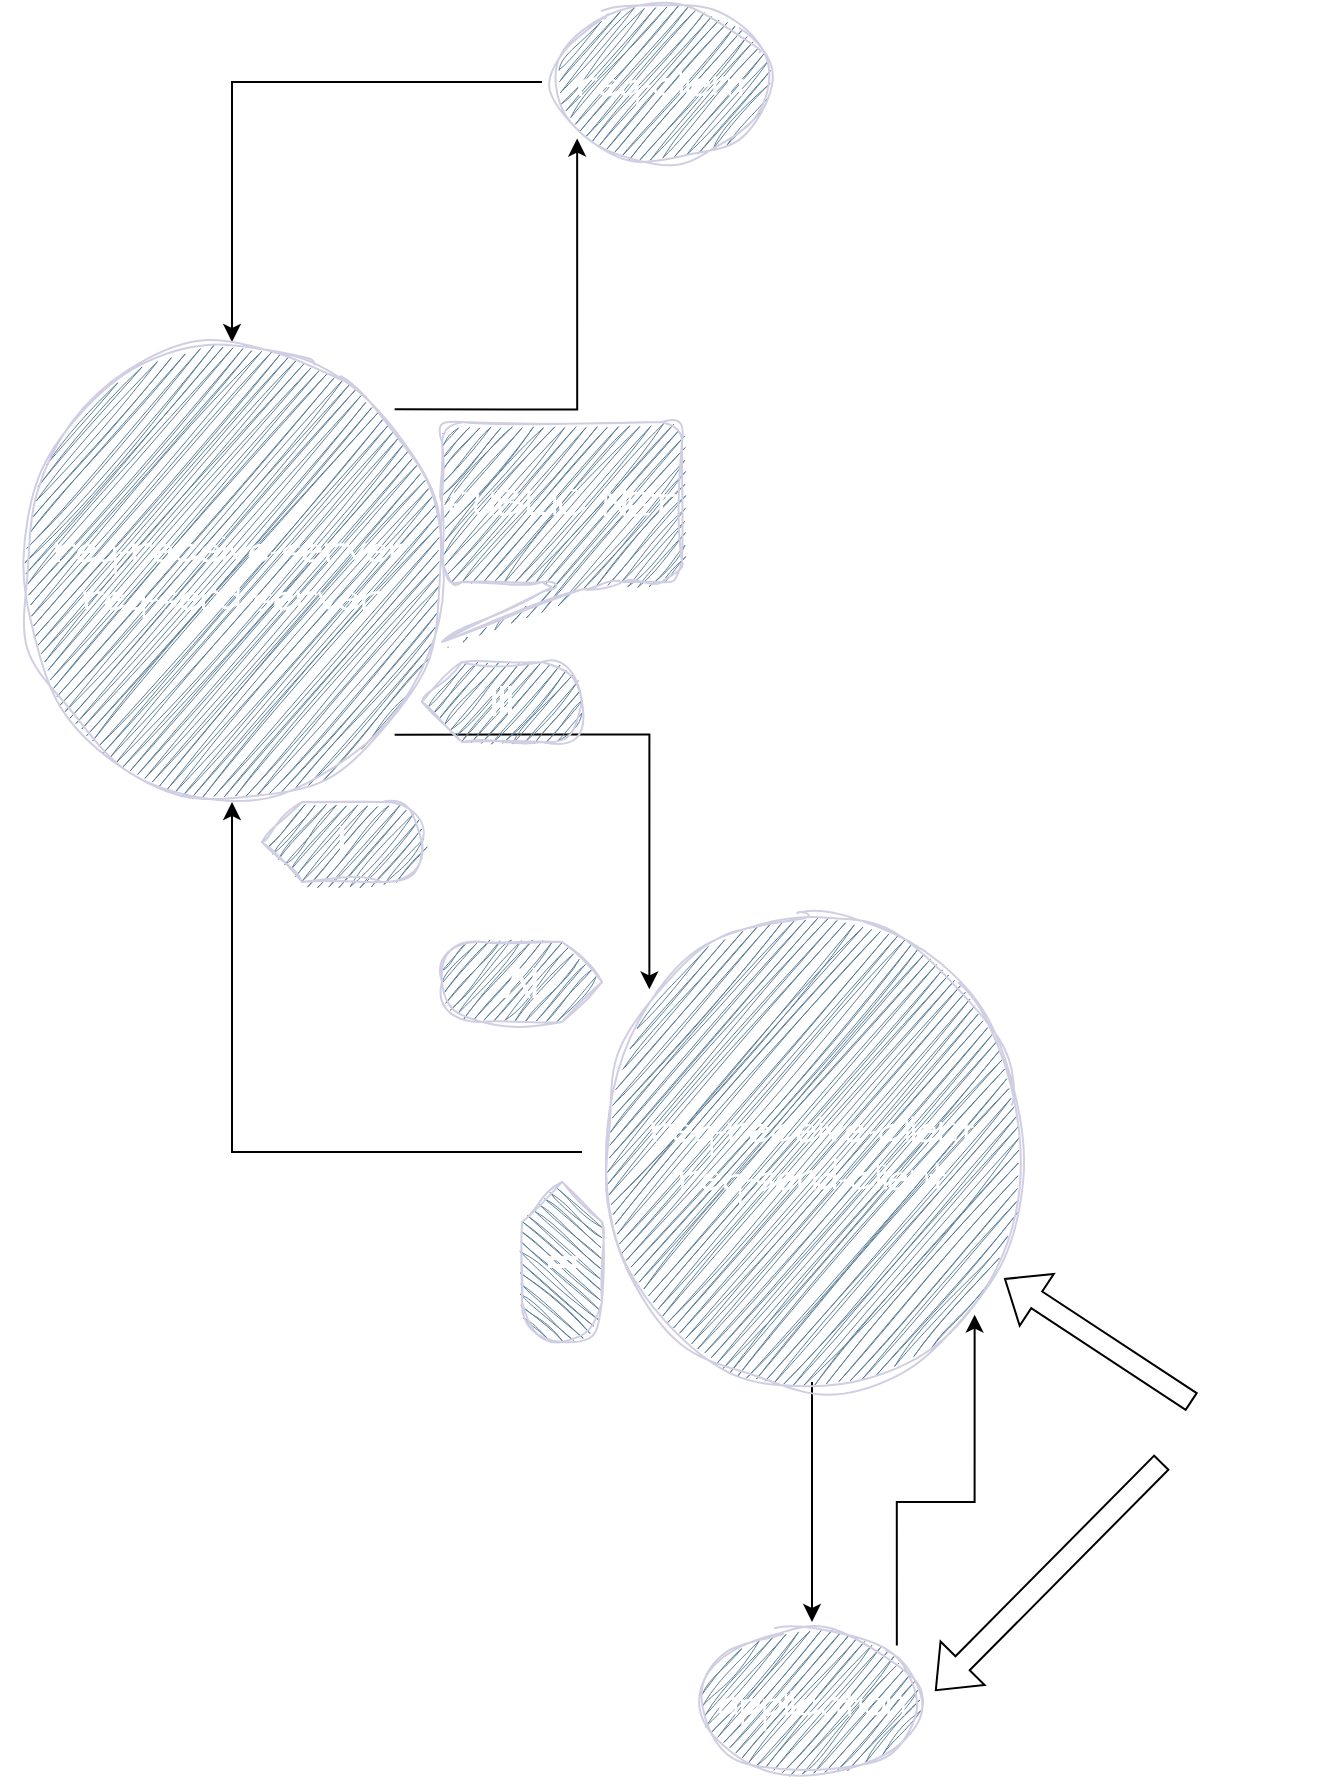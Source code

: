 <mxfile version="20.5.3" type="embed"><diagram id="23iRSUPoRavnBvh4doch" name="Page-1"><mxGraphModel dx="1378" dy="895" grid="1" gridSize="10" guides="1" tooltips="1" connect="1" arrows="1" fold="1" page="1" pageScale="1" pageWidth="827" pageHeight="1169" math="0" shadow="0"><root><mxCell id="0"/><mxCell id="1" parent="0"/><mxCell id="17" style="edgeStyle=orthogonalEdgeStyle;rounded=0;orthogonalLoop=1;jettySize=auto;html=1;entryX=0.5;entryY=0;entryDx=0;entryDy=0;fontFamily=Architects Daughter;fontSource=https%3A%2F%2Ffonts.googleapis.com%2Fcss%3Ffamily%3DArchitects%2BDaughter;fontSize=20;fontColor=#FFFFFF;startSize=0;" parent="1" source="15" target="16" edge="1"><mxGeometry relative="1" as="geometry"/></mxCell><mxCell id="15" value="&lt;font color=&quot;#ffffff&quot;&gt;req-client&lt;/font&gt;" style="ellipse;whiteSpace=wrap;html=1;rounded=1;sketch=1;hachureGap=4;jiggle=2;strokeColor=#D0CEE2;fontFamily=Architects Daughter;fontSource=https%3A%2F%2Ffonts.googleapis.com%2Fcss%3Ffamily%3DArchitects%2BDaughter;fontSize=20;fontColor=#1A1A1A;startSize=0;fillColor=#5D7F99;" parent="1" vertex="1"><mxGeometry x="320" y="20" width="120" height="80" as="geometry"/></mxCell><mxCell id="18" style="edgeStyle=orthogonalEdgeStyle;rounded=0;orthogonalLoop=1;jettySize=auto;html=1;exitX=1;exitY=0;exitDx=0;exitDy=0;entryX=0;entryY=1;entryDx=0;entryDy=0;fontFamily=Architects Daughter;fontSource=https%3A%2F%2Ffonts.googleapis.com%2Fcss%3Ffamily%3DArchitects%2BDaughter;fontSize=20;fontColor=#FFFFFF;startSize=0;" parent="1" source="16" target="15" edge="1"><mxGeometry relative="1" as="geometry"/></mxCell><mxCell id="23" style="edgeStyle=orthogonalEdgeStyle;rounded=0;orthogonalLoop=1;jettySize=auto;html=1;exitX=1;exitY=1;exitDx=0;exitDy=0;entryX=0;entryY=0;entryDx=0;entryDy=0;fontFamily=Architects Daughter;fontSource=https%3A%2F%2Ffonts.googleapis.com%2Fcss%3Ffamily%3DArchitects%2BDaughter;fontSize=20;fontColor=#FFFFFF;startSize=0;" parent="1" source="16" target="21" edge="1"><mxGeometry relative="1" as="geometry"/></mxCell><mxCell id="16" value="req-receive-server&lt;br&gt;req-send-server" style="ellipse;whiteSpace=wrap;html=1;aspect=fixed;rounded=1;sketch=1;hachureGap=4;jiggle=2;strokeColor=#D0CEE2;fontFamily=Architects Daughter;fontSource=https%3A%2F%2Ffonts.googleapis.com%2Fcss%3Ffamily%3DArchitects%2BDaughter;fontSize=20;fontColor=#FFFFFF;startSize=0;fillColor=#5D7F99;" parent="1" vertex="1"><mxGeometry x="50" y="190" width="230" height="230" as="geometry"/></mxCell><mxCell id="19" value="PUBLIC NET" style="shape=callout;whiteSpace=wrap;html=1;perimeter=calloutPerimeter;rounded=1;sketch=1;hachureGap=4;jiggle=2;strokeColor=#D0CEE2;fontFamily=Architects Daughter;fontSource=https%3A%2F%2Ffonts.googleapis.com%2Fcss%3Ffamily%3DArchitects%2BDaughter;fontSize=20;fontColor=#FFFFFF;startSize=0;fillColor=#5D7F99;position2=0;" parent="1" vertex="1"><mxGeometry x="270" y="230" width="120" height="110" as="geometry"/></mxCell><mxCell id="22" style="edgeStyle=orthogonalEdgeStyle;rounded=0;orthogonalLoop=1;jettySize=auto;html=1;fontFamily=Architects Daughter;fontSource=https%3A%2F%2Ffonts.googleapis.com%2Fcss%3Ffamily%3DArchitects%2BDaughter;fontSize=20;fontColor=#FFFFFF;startSize=0;" parent="1" source="21" target="16" edge="1"><mxGeometry relative="1" as="geometry"/></mxCell><mxCell id="28" style="edgeStyle=orthogonalEdgeStyle;rounded=0;orthogonalLoop=1;jettySize=auto;html=1;exitX=0.5;exitY=1;exitDx=0;exitDy=0;fontFamily=Architects Daughter;fontSource=https%3A%2F%2Ffonts.googleapis.com%2Fcss%3Ffamily%3DArchitects%2BDaughter;fontSize=20;fontColor=#FFFFFF;startSize=0;" parent="1" source="21" target="25" edge="1"><mxGeometry relative="1" as="geometry"/></mxCell><mxCell id="21" value="req-receive-client&lt;br&gt;req-send-client" style="ellipse;whiteSpace=wrap;html=1;aspect=fixed;rounded=1;sketch=1;hachureGap=4;jiggle=2;strokeColor=#D0CEE2;fontFamily=Architects Daughter;fontSource=https%3A%2F%2Ffonts.googleapis.com%2Fcss%3Ffamily%3DArchitects%2BDaughter;fontSize=20;fontColor=#FFFFFF;startSize=0;fillColor=#5D7F99;" parent="1" vertex="1"><mxGeometry x="340" y="480" width="230" height="230" as="geometry"/></mxCell><mxCell id="29" style="edgeStyle=orthogonalEdgeStyle;rounded=0;orthogonalLoop=1;jettySize=auto;html=1;exitX=1;exitY=0;exitDx=0;exitDy=0;entryX=1;entryY=1;entryDx=0;entryDy=0;fontFamily=Architects Daughter;fontSource=https%3A%2F%2Ffonts.googleapis.com%2Fcss%3Ffamily%3DArchitects%2BDaughter;fontSize=20;fontColor=#FFFFFF;startSize=0;" parent="1" source="25" target="21" edge="1"><mxGeometry relative="1" as="geometry"/></mxCell><mxCell id="25" value="application" style="ellipse;whiteSpace=wrap;html=1;rounded=1;sketch=1;hachureGap=4;jiggle=2;strokeColor=#D0CEE2;fontFamily=Architects Daughter;fontSource=https%3A%2F%2Ffonts.googleapis.com%2Fcss%3Ffamily%3DArchitects%2BDaughter;fontSize=20;fontColor=#FFFFFF;startSize=0;fillColor=#5D7F99;" parent="1" vertex="1"><mxGeometry x="395" y="830" width="120" height="80" as="geometry"/></mxCell><mxCell id="32" value="INTRANET" style="text;html=1;strokeColor=none;fillColor=none;align=center;verticalAlign=middle;whiteSpace=wrap;rounded=0;sketch=1;hachureGap=4;jiggle=2;fontFamily=Architects Daughter;fontSource=https%3A%2F%2Ffonts.googleapis.com%2Fcss%3Ffamily%3DArchitects%2BDaughter;fontSize=20;fontColor=#FFFFFF;startSize=0;" parent="1" vertex="1"><mxGeometry x="630" y="720" width="60" height="30" as="geometry"/></mxCell><mxCell id="33" value="" style="shape=flexArrow;endArrow=classic;html=1;rounded=0;fontFamily=Architects Daughter;fontSource=https%3A%2F%2Ffonts.googleapis.com%2Fcss%3Ffamily%3DArchitects%2BDaughter;fontSize=20;fontColor=#FFFFFF;startSize=0;exitX=0.25;exitY=0;exitDx=0;exitDy=0;" parent="1" source="32" target="21" edge="1"><mxGeometry width="50" height="50" relative="1" as="geometry"><mxPoint x="640" y="680" as="sourcePoint"/><mxPoint x="690" y="630" as="targetPoint"/></mxGeometry></mxCell><mxCell id="34" value="" style="shape=flexArrow;endArrow=classic;html=1;rounded=0;fontFamily=Architects Daughter;fontSource=https%3A%2F%2Ffonts.googleapis.com%2Fcss%3Ffamily%3DArchitects%2BDaughter;fontSize=20;fontColor=#FFFFFF;startSize=0;entryX=1.013;entryY=0.431;entryDx=0;entryDy=0;entryPerimeter=0;exitX=0;exitY=1;exitDx=0;exitDy=0;" parent="1" source="32" target="25" edge="1"><mxGeometry width="50" height="50" relative="1" as="geometry"><mxPoint x="650" y="670" as="sourcePoint"/><mxPoint x="580" y="790" as="targetPoint"/></mxGeometry></mxCell><mxCell id="35" value="Ⅰ" style="shape=display;whiteSpace=wrap;html=1;rounded=1;sketch=1;hachureGap=4;jiggle=2;strokeColor=#D0CEE2;fontFamily=Architects Daughter;fontSource=https%3A%2F%2Ffonts.googleapis.com%2Fcss%3Ffamily%3DArchitects%2BDaughter;fontSize=20;fontColor=#FFFFFF;startSize=0;fillColor=#5D7F99;" parent="1" vertex="1"><mxGeometry x="180" y="420" width="80" height="40" as="geometry"/></mxCell><mxCell id="36" value="Ⅱ" style="shape=display;whiteSpace=wrap;html=1;rounded=1;sketch=1;hachureGap=4;jiggle=2;strokeColor=#D0CEE2;fontFamily=Architects Daughter;fontSource=https%3A%2F%2Ffonts.googleapis.com%2Fcss%3Ffamily%3DArchitects%2BDaughter;fontSize=20;fontColor=#FFFFFF;startSize=0;fillColor=#5D7F99;rotation=90;" parent="1" vertex="1"><mxGeometry x="290" y="630" width="80" height="40" as="geometry"/></mxCell><mxCell id="37" value="Ⅲ" style="shape=display;whiteSpace=wrap;html=1;rounded=1;sketch=1;hachureGap=4;jiggle=2;strokeColor=#D0CEE2;fontFamily=Architects Daughter;fontSource=https%3A%2F%2Ffonts.googleapis.com%2Fcss%3Ffamily%3DArchitects%2BDaughter;fontSize=20;fontColor=#FFFFFF;startSize=0;fillColor=#5D7F99;" parent="1" vertex="1"><mxGeometry x="260" y="350" width="80" height="40" as="geometry"/></mxCell><mxCell id="38" value="Ⅳ" style="shape=display;whiteSpace=wrap;html=1;rounded=1;sketch=1;hachureGap=4;jiggle=2;strokeColor=#D0CEE2;fontFamily=Architects Daughter;fontSource=https%3A%2F%2Ffonts.googleapis.com%2Fcss%3Ffamily%3DArchitects%2BDaughter;fontSize=20;fontColor=#FFFFFF;startSize=0;fillColor=#5D7F99;rotation=-180;" parent="1" vertex="1"><mxGeometry x="270" y="490" width="80" height="40" as="geometry"/></mxCell><mxCell id="39" value="Ⅰ （）&amp;nbsp; Ⅱ（）Ⅲ（1）Ⅳ（）" style="text;html=1;strokeColor=none;fillColor=none;align=center;verticalAlign=middle;whiteSpace=wrap;rounded=0;sketch=1;hachureGap=4;jiggle=2;fontFamily=Architects Daughter;fontSource=https%3A%2F%2Ffonts.googleapis.com%2Fcss%3Ffamily%3DArchitects%2BDaughter;fontSize=20;fontColor=#FFFFFF;startSize=0;" parent="1" vertex="1"><mxGeometry x="50" y="760" width="310" height="30" as="geometry"/></mxCell></root></mxGraphModel></diagram></mxfile>